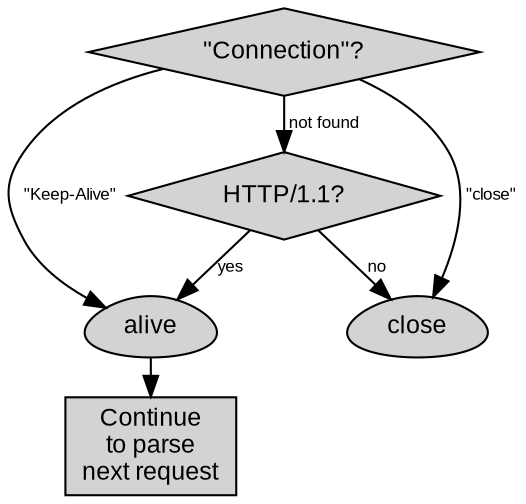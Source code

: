 digraph {
	graph [ranksep=0.25, fontname=Arial, nodesep=0.125];
	node [fontname=Arial, style=filled, height=0, width=0,
              shape=box, fontcolor=black, fontsize=12];
	edge [fontname=Arial, fontsize=8];
        conn [shape=diamond, label="\"Connection\"?"];

        conn -> protocol [label=" not found"];

        conn -> alive [label="\"Keep-Alive\""];
        conn -> close [label=" \"close\""];
        
        protocol [shape=diamond, label="HTTP/1.1?"];
        protocol -> alive [label="yes"];
        protocol -> close [label="no"];

        alive [shape=egg];
        close [shape=egg];

        alive -> nextreq;
        nextreq [label="Continue\nto parse\nnext request"];
}
